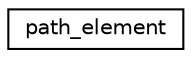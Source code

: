 digraph "Graphical Class Hierarchy"
{
  edge [fontname="Helvetica",fontsize="10",labelfontname="Helvetica",labelfontsize="10"];
  node [fontname="Helvetica",fontsize="10",shape=record];
  rankdir="LR";
  Node1 [label="path_element",height=0.2,width=0.4,color="black", fillcolor="white", style="filled",URL="$structpath__element.html"];
}
